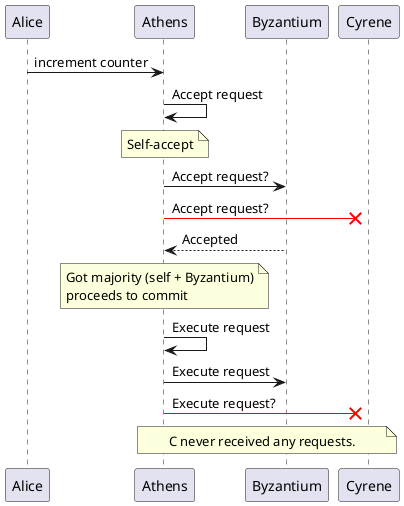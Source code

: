 @startuml
participant Alice
participant "Athens" as A
participant "Byzantium" as B
participant "Cyrene" as C

Alice -> A: increment counter
A -> A: Accept request
note over A: Self-accept
A -> B: Accept request?
A -[#red]x C: Accept request?
B --> A: Accepted
note over A: Got majority (self + Byzantium)\nproceeds to commit
A -> A: Execute request
A -> B: Execute request
A -[#red]x C: Execute request?

note over A, C: C never received any requests.
@enduml
